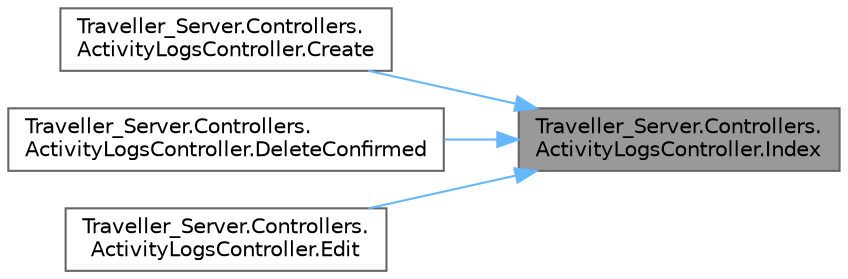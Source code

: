 digraph "Traveller_Server.Controllers.ActivityLogsController.Index"
{
 // LATEX_PDF_SIZE
  bgcolor="transparent";
  edge [fontname=Helvetica,fontsize=10,labelfontname=Helvetica,labelfontsize=10];
  node [fontname=Helvetica,fontsize=10,shape=box,height=0.2,width=0.4];
  rankdir="RL";
  Node1 [label="Traveller_Server.Controllers.\lActivityLogsController.Index",height=0.2,width=0.4,color="gray40", fillcolor="grey60", style="filled", fontcolor="black",tooltip=" "];
  Node1 -> Node2 [dir="back",color="steelblue1",style="solid"];
  Node2 [label="Traveller_Server.Controllers.\lActivityLogsController.Create",height=0.2,width=0.4,color="grey40", fillcolor="white", style="filled",URL="$class_traveller___server_1_1_controllers_1_1_activity_logs_controller.html#a1d7118ee56b58f51fe2392eb71b3d859",tooltip=" "];
  Node1 -> Node3 [dir="back",color="steelblue1",style="solid"];
  Node3 [label="Traveller_Server.Controllers.\lActivityLogsController.DeleteConfirmed",height=0.2,width=0.4,color="grey40", fillcolor="white", style="filled",URL="$class_traveller___server_1_1_controllers_1_1_activity_logs_controller.html#a29126002c770d7e2f3cc6bee23c3c724",tooltip=" "];
  Node1 -> Node4 [dir="back",color="steelblue1",style="solid"];
  Node4 [label="Traveller_Server.Controllers.\lActivityLogsController.Edit",height=0.2,width=0.4,color="grey40", fillcolor="white", style="filled",URL="$class_traveller___server_1_1_controllers_1_1_activity_logs_controller.html#aa67dd085c3e06312fc6e77036f70f21b",tooltip=" "];
}
